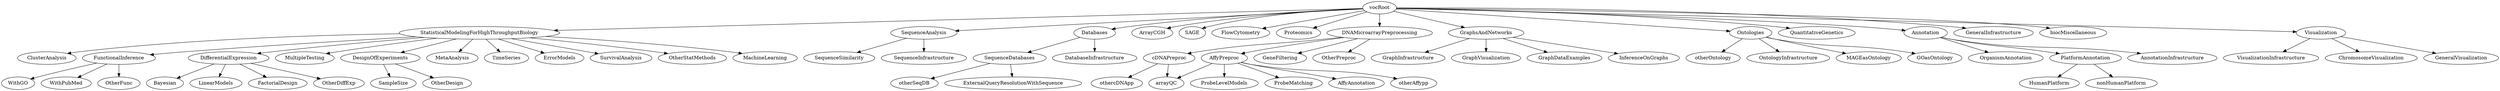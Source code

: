 digraph G {
vocRoot;
StatisticalModelingForHighThroughputBiology;
SequenceAnalysis;
SequenceDatabases;
Databases;
ArrayCGH;
SAGE;
FlowCytometry;
Proteomics;
DNAMicroarrayPreprocessing;
cDNAPreproc;
arrayQC;
ProbeLevelModels;
ProbeMatching;
AffyAnnotation;
AffyPreproc;
GeneFiltering;
OtherPreproc;
ClusterAnalysis;
FunctionalInference;
WithGO;
WithPubMed;
DifferentialExpression;
Bayesian;
LinearModels;
FactorialDesign;
OtherDiffExp;
MultipleTesting;
DesignOfExperiments;
SampleSize;
OtherDesign;
OtherFunc;
MetaAnalysis;
TimeSeries;
ErrorModels;
SurvivalAnalysis;
OtherStatMethods;
otherSeqDB;
DatabaseInfrastructure;
otherOntology;
MachineLearning;
GraphsAndNetworks;
GraphInfrastructure;
GraphVisualization;
GraphDataExamples;
InferenceOnGraphs;
VisualizationInfrastructure;
ChromosomeVisualization;
GeneralVisualization;
Ontologies;
OntologyInfrastructure;
MAGEasOntology;
GOasOntology;
SequenceSimilarity;
SequenceInfrastructure;
ExternalQueryResolutionWithSequence;
QuantitativeGenetics;
Annotation;
OrganismAnnotation;
PlatformAnnotation;
HumanPlatform;
nonHumanPlatform;
AnnotationInfrastructure;
GeneralInfrastructure;
biocMiscellaneous;
othercDNApp;
otherAffypp;
vocRoot -> ArrayCGH;
vocRoot -> FlowCytometry;
vocRoot -> Proteomics;
vocRoot -> DNAMicroarrayPreprocessing;
vocRoot -> StatisticalModelingForHighThroughputBiology;
vocRoot -> GraphsAndNetworks;
vocRoot -> Visualization;
vocRoot -> Ontologies;
vocRoot -> SequenceAnalysis;
vocRoot -> Databases;
vocRoot -> QuantitativeGenetics;
vocRoot -> Annotation;
vocRoot -> GeneralInfrastructure;
vocRoot -> biocMiscellaneous;
vocRoot -> SAGE;
DNAMicroarrayPreprocessing -> cDNAPreproc;
cDNAPreproc -> arrayQC;
cDNAPreproc -> othercDNApp;
AffyPreproc -> arrayQC;
AffyPreproc -> ProbeLevelModels;
AffyPreproc -> ProbeMatching;
AffyPreproc -> AffyAnnotation;
AffyPreproc -> otherAffypp;
DNAMicroarrayPreprocessing -> AffyPreproc;
DNAMicroarrayPreprocessing -> GeneFiltering;
DNAMicroarrayPreprocessing -> OtherPreproc;
StatisticalModelingForHighThroughputBiology -> ClusterAnalysis;
StatisticalModelingForHighThroughputBiology -> FunctionalInference;
FunctionalInference -> WithGO;
FunctionalInference -> WithPubMed;
FunctionalInference -> OtherFunc;
StatisticalModelingForHighThroughputBiology -> DifferentialExpression;
DifferentialExpression -> Bayesian;
DifferentialExpression -> LinearModels;
DifferentialExpression -> FactorialDesign;
DifferentialExpression -> OtherDiffExp;
StatisticalModelingForHighThroughputBiology -> MultipleTesting;
StatisticalModelingForHighThroughputBiology -> DesignOfExperiments;
DesignOfExperiments -> SampleSize;
DesignOfExperiments -> OtherDesign;
StatisticalModelingForHighThroughputBiology -> MetaAnalysis;
StatisticalModelingForHighThroughputBiology -> TimeSeries;
StatisticalModelingForHighThroughputBiology -> ErrorModels;
StatisticalModelingForHighThroughputBiology -> SurvivalAnalysis;
StatisticalModelingForHighThroughputBiology -> OtherStatMethods;
StatisticalModelingForHighThroughputBiology -> MachineLearning;
GraphsAndNetworks -> GraphInfrastructure;
GraphsAndNetworks -> GraphVisualization;
GraphsAndNetworks -> GraphDataExamples;
GraphsAndNetworks -> InferenceOnGraphs;
Visualization -> VisualizationInfrastructure;
Visualization -> ChromosomeVisualization;
Visualization -> GeneralVisualization;
Ontologies -> OntologyInfrastructure;
Ontologies -> MAGEasOntology;
Ontologies -> GOasOntology;
Ontologies -> otherOntology;
SequenceAnalysis -> SequenceSimilarity;
SequenceAnalysis -> SequenceInfrastructure;
SequenceDatabases -> ExternalQueryResolutionWithSequence;
Databases -> DatabaseInfrastructure;
Databases -> SequenceDatabases;
SequenceDatabases -> otherSeqDB;
Annotation ->  AnnotationInfrastructure;
Annotation ->  OrganismAnnotation;
Annotation ->  PlatformAnnotation;
PlatformAnnotation -> HumanPlatform;
PlatformAnnotation -> nonHumanPlatform;
}

